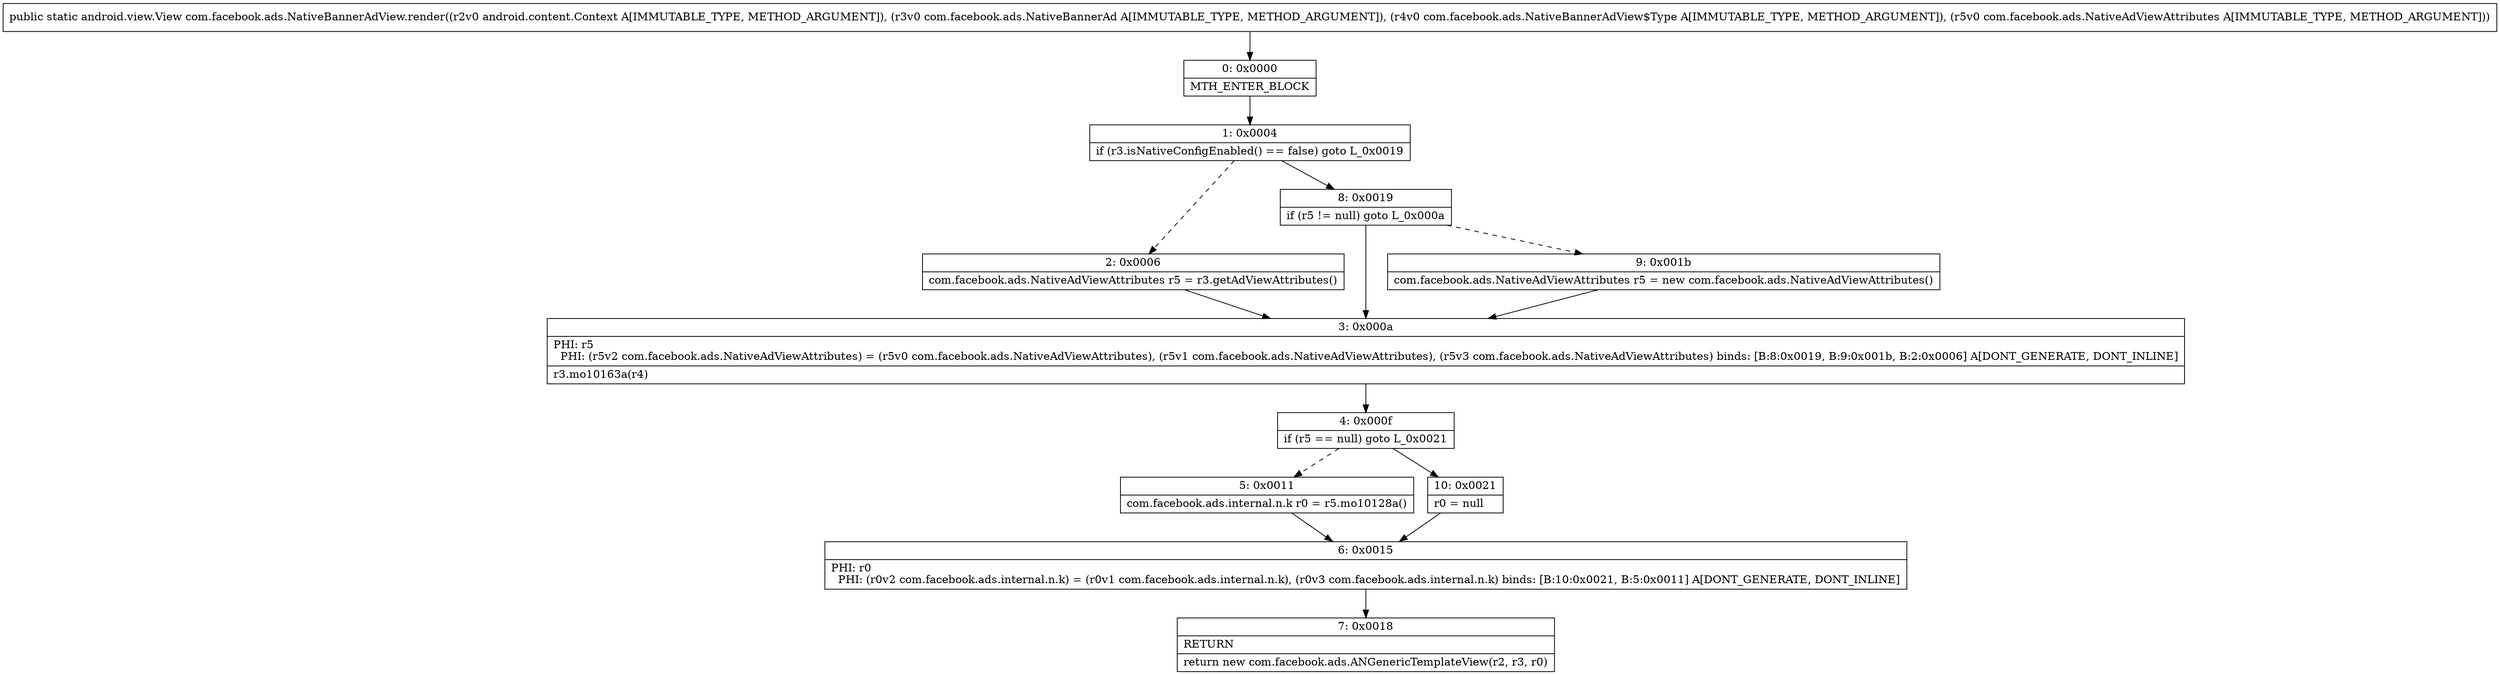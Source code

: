 digraph "CFG forcom.facebook.ads.NativeBannerAdView.render(Landroid\/content\/Context;Lcom\/facebook\/ads\/NativeBannerAd;Lcom\/facebook\/ads\/NativeBannerAdView$Type;Lcom\/facebook\/ads\/NativeAdViewAttributes;)Landroid\/view\/View;" {
Node_0 [shape=record,label="{0\:\ 0x0000|MTH_ENTER_BLOCK\l}"];
Node_1 [shape=record,label="{1\:\ 0x0004|if (r3.isNativeConfigEnabled() == false) goto L_0x0019\l}"];
Node_2 [shape=record,label="{2\:\ 0x0006|com.facebook.ads.NativeAdViewAttributes r5 = r3.getAdViewAttributes()\l}"];
Node_3 [shape=record,label="{3\:\ 0x000a|PHI: r5 \l  PHI: (r5v2 com.facebook.ads.NativeAdViewAttributes) = (r5v0 com.facebook.ads.NativeAdViewAttributes), (r5v1 com.facebook.ads.NativeAdViewAttributes), (r5v3 com.facebook.ads.NativeAdViewAttributes) binds: [B:8:0x0019, B:9:0x001b, B:2:0x0006] A[DONT_GENERATE, DONT_INLINE]\l|r3.mo10163a(r4)\l}"];
Node_4 [shape=record,label="{4\:\ 0x000f|if (r5 == null) goto L_0x0021\l}"];
Node_5 [shape=record,label="{5\:\ 0x0011|com.facebook.ads.internal.n.k r0 = r5.mo10128a()\l}"];
Node_6 [shape=record,label="{6\:\ 0x0015|PHI: r0 \l  PHI: (r0v2 com.facebook.ads.internal.n.k) = (r0v1 com.facebook.ads.internal.n.k), (r0v3 com.facebook.ads.internal.n.k) binds: [B:10:0x0021, B:5:0x0011] A[DONT_GENERATE, DONT_INLINE]\l}"];
Node_7 [shape=record,label="{7\:\ 0x0018|RETURN\l|return new com.facebook.ads.ANGenericTemplateView(r2, r3, r0)\l}"];
Node_8 [shape=record,label="{8\:\ 0x0019|if (r5 != null) goto L_0x000a\l}"];
Node_9 [shape=record,label="{9\:\ 0x001b|com.facebook.ads.NativeAdViewAttributes r5 = new com.facebook.ads.NativeAdViewAttributes()\l}"];
Node_10 [shape=record,label="{10\:\ 0x0021|r0 = null\l}"];
MethodNode[shape=record,label="{public static android.view.View com.facebook.ads.NativeBannerAdView.render((r2v0 android.content.Context A[IMMUTABLE_TYPE, METHOD_ARGUMENT]), (r3v0 com.facebook.ads.NativeBannerAd A[IMMUTABLE_TYPE, METHOD_ARGUMENT]), (r4v0 com.facebook.ads.NativeBannerAdView$Type A[IMMUTABLE_TYPE, METHOD_ARGUMENT]), (r5v0 com.facebook.ads.NativeAdViewAttributes A[IMMUTABLE_TYPE, METHOD_ARGUMENT])) }"];
MethodNode -> Node_0;
Node_0 -> Node_1;
Node_1 -> Node_2[style=dashed];
Node_1 -> Node_8;
Node_2 -> Node_3;
Node_3 -> Node_4;
Node_4 -> Node_5[style=dashed];
Node_4 -> Node_10;
Node_5 -> Node_6;
Node_6 -> Node_7;
Node_8 -> Node_3;
Node_8 -> Node_9[style=dashed];
Node_9 -> Node_3;
Node_10 -> Node_6;
}

